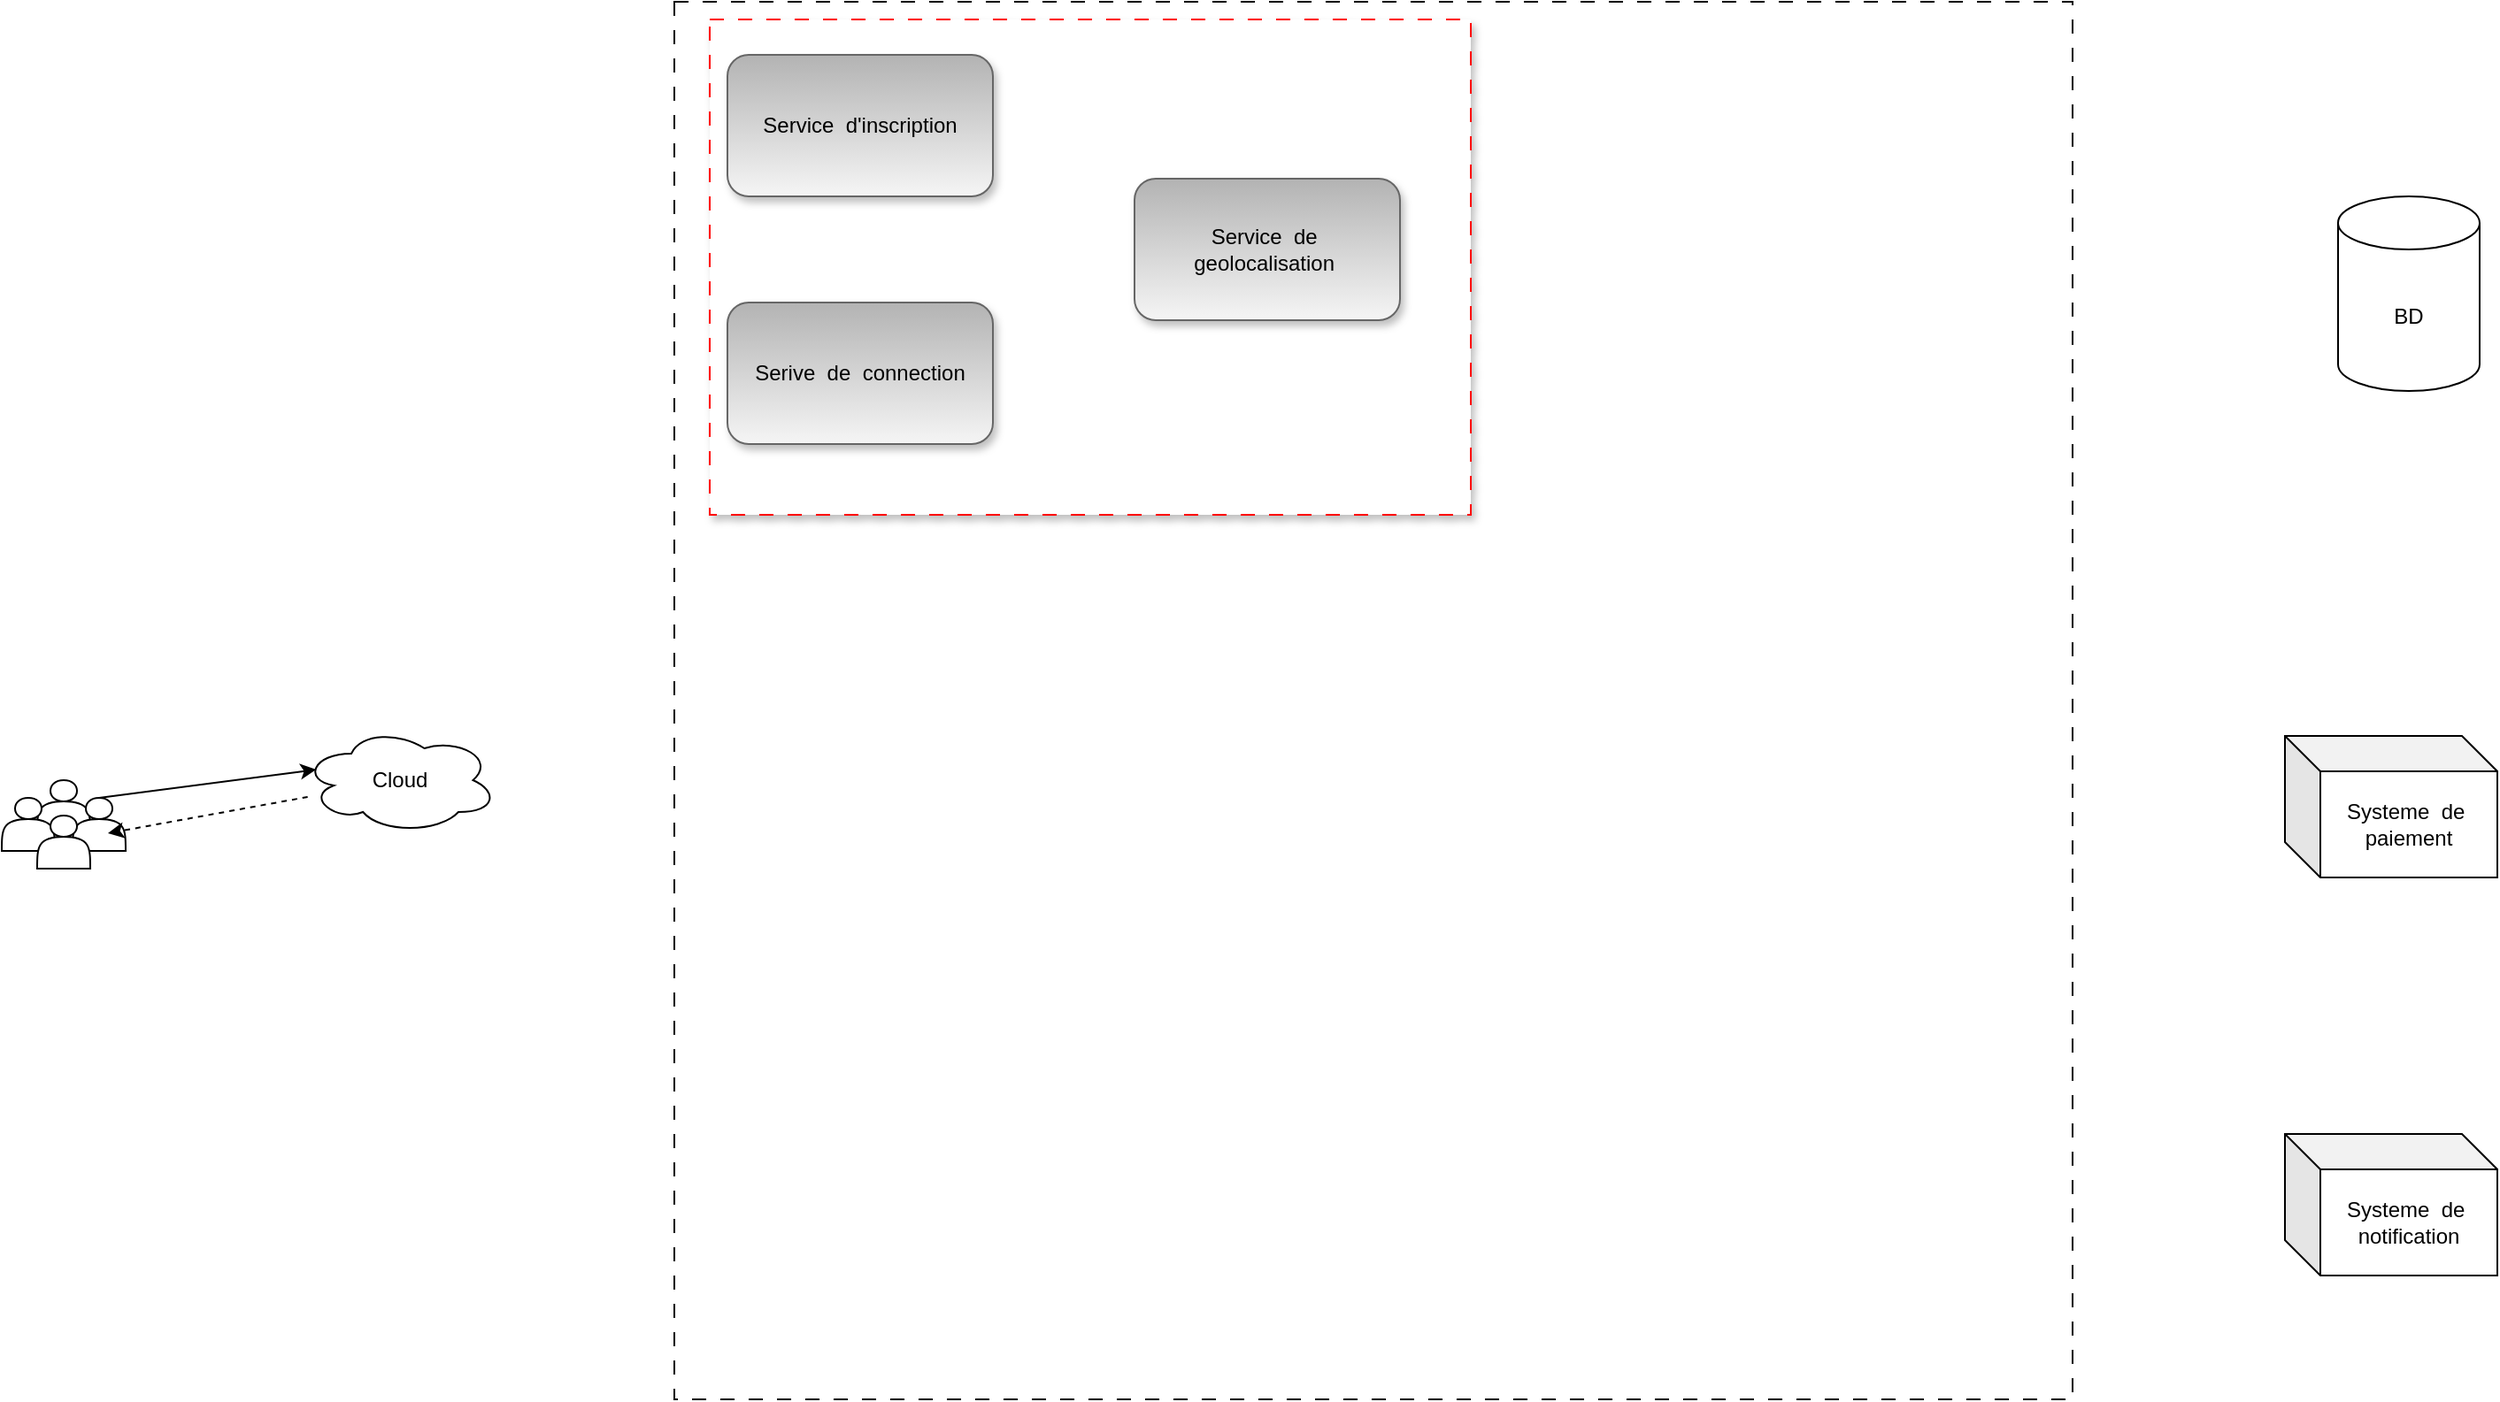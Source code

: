 <mxfile version="20.8.11" type="github">
  <diagram name="Page-1" id="e7uModIJboyxpVoCciH3">
    <mxGraphModel dx="880" dy="1679" grid="1" gridSize="10" guides="1" tooltips="1" connect="1" arrows="1" fold="1" page="1" pageScale="1" pageWidth="827" pageHeight="1169" math="0" shadow="0">
      <root>
        <mxCell id="0" />
        <mxCell id="1" parent="0" />
        <mxCell id="OHW99z8DjBa6JL7jIuk7-1" value="" style="shape=actor;whiteSpace=wrap;html=1;" vertex="1" parent="1">
          <mxGeometry x="70" y="60" width="30" height="30" as="geometry" />
        </mxCell>
        <mxCell id="OHW99z8DjBa6JL7jIuk7-6" value="" style="shape=actor;whiteSpace=wrap;html=1;" vertex="1" parent="1">
          <mxGeometry x="90" y="70" width="30" height="30" as="geometry" />
        </mxCell>
        <mxCell id="OHW99z8DjBa6JL7jIuk7-7" value="" style="shape=actor;whiteSpace=wrap;html=1;" vertex="1" parent="1">
          <mxGeometry x="50" y="70" width="30" height="30" as="geometry" />
        </mxCell>
        <mxCell id="OHW99z8DjBa6JL7jIuk7-16" style="rounded=0;orthogonalLoop=1;jettySize=auto;html=1;entryX=0.07;entryY=0.4;entryDx=0;entryDy=0;entryPerimeter=0;exitX=0.5;exitY=0;exitDx=0;exitDy=0;" edge="1" parent="1" source="OHW99z8DjBa6JL7jIuk7-6" target="OHW99z8DjBa6JL7jIuk7-9">
          <mxGeometry relative="1" as="geometry" />
        </mxCell>
        <mxCell id="OHW99z8DjBa6JL7jIuk7-8" value="" style="shape=actor;whiteSpace=wrap;html=1;" vertex="1" parent="1">
          <mxGeometry x="70" y="80" width="30" height="30" as="geometry" />
        </mxCell>
        <mxCell id="OHW99z8DjBa6JL7jIuk7-17" style="edgeStyle=none;rounded=0;orthogonalLoop=1;jettySize=auto;html=1;dashed=1;" edge="1" parent="1" source="OHW99z8DjBa6JL7jIuk7-9">
          <mxGeometry relative="1" as="geometry">
            <mxPoint x="110" y="90" as="targetPoint" />
          </mxGeometry>
        </mxCell>
        <mxCell id="OHW99z8DjBa6JL7jIuk7-9" value="Cloud" style="ellipse;shape=cloud;whiteSpace=wrap;html=1;" vertex="1" parent="1">
          <mxGeometry x="220" y="30" width="110" height="60" as="geometry" />
        </mxCell>
        <mxCell id="OHW99z8DjBa6JL7jIuk7-10" value="" style="whiteSpace=wrap;html=1;aspect=fixed;dashed=1;dashPattern=8 8;" vertex="1" parent="1">
          <mxGeometry x="430" y="-380" width="790" height="790" as="geometry" />
        </mxCell>
        <mxCell id="OHW99z8DjBa6JL7jIuk7-13" value="BD" style="shape=cylinder3;whiteSpace=wrap;html=1;boundedLbl=1;backgroundOutline=1;size=15;" vertex="1" parent="1">
          <mxGeometry x="1370" y="-270" width="80" height="110" as="geometry" />
        </mxCell>
        <mxCell id="OHW99z8DjBa6JL7jIuk7-14" value="Systeme&amp;nbsp; de&amp;nbsp; paiement" style="shape=cube;whiteSpace=wrap;html=1;boundedLbl=1;backgroundOutline=1;darkOpacity=0.05;darkOpacity2=0.1;" vertex="1" parent="1">
          <mxGeometry x="1340" y="35" width="120" height="80" as="geometry" />
        </mxCell>
        <mxCell id="OHW99z8DjBa6JL7jIuk7-15" value="Systeme&amp;nbsp; de&amp;nbsp; notification" style="shape=cube;whiteSpace=wrap;html=1;boundedLbl=1;backgroundOutline=1;darkOpacity=0.05;darkOpacity2=0.1;" vertex="1" parent="1">
          <mxGeometry x="1340" y="260" width="120" height="80" as="geometry" />
        </mxCell>
        <mxCell id="OHW99z8DjBa6JL7jIuk7-23" value="" style="rounded=0;whiteSpace=wrap;html=1;shadow=1;glass=0;dashed=1;dashPattern=8 8;labelBackgroundColor=#000000;sketch=0;fontColor=#000000;fillColor=default;gradientColor=none;gradientDirection=north;strokeColor=#FF0000;" vertex="1" parent="1">
          <mxGeometry x="450" y="-370" width="430" height="280" as="geometry" />
        </mxCell>
        <mxCell id="OHW99z8DjBa6JL7jIuk7-19" value="Service&amp;nbsp; d&#39;inscription" style="rounded=1;whiteSpace=wrap;html=1;fillColor=#f5f5f5;shadow=1;glass=0;gradientDirection=north;strokeColor=#666666;gradientColor=#b3b3b3;" vertex="1" parent="1">
          <mxGeometry x="460" y="-350" width="150" height="80" as="geometry" />
        </mxCell>
        <mxCell id="OHW99z8DjBa6JL7jIuk7-20" value="Serive&amp;nbsp; de&amp;nbsp; connection" style="rounded=1;whiteSpace=wrap;html=1;fillColor=#f5f5f5;shadow=1;glass=0;gradientDirection=north;strokeColor=#666666;gradientColor=#b3b3b3;" vertex="1" parent="1">
          <mxGeometry x="460" y="-210" width="150" height="80" as="geometry" />
        </mxCell>
        <mxCell id="OHW99z8DjBa6JL7jIuk7-22" value="Service&amp;nbsp; de&amp;nbsp; geolocalisation&amp;nbsp;" style="rounded=1;whiteSpace=wrap;html=1;fillColor=#f5f5f5;shadow=1;glass=0;gradientDirection=north;strokeColor=#666666;gradientColor=#b3b3b3;" vertex="1" parent="1">
          <mxGeometry x="690" y="-280" width="150" height="80" as="geometry" />
        </mxCell>
      </root>
    </mxGraphModel>
  </diagram>
</mxfile>
